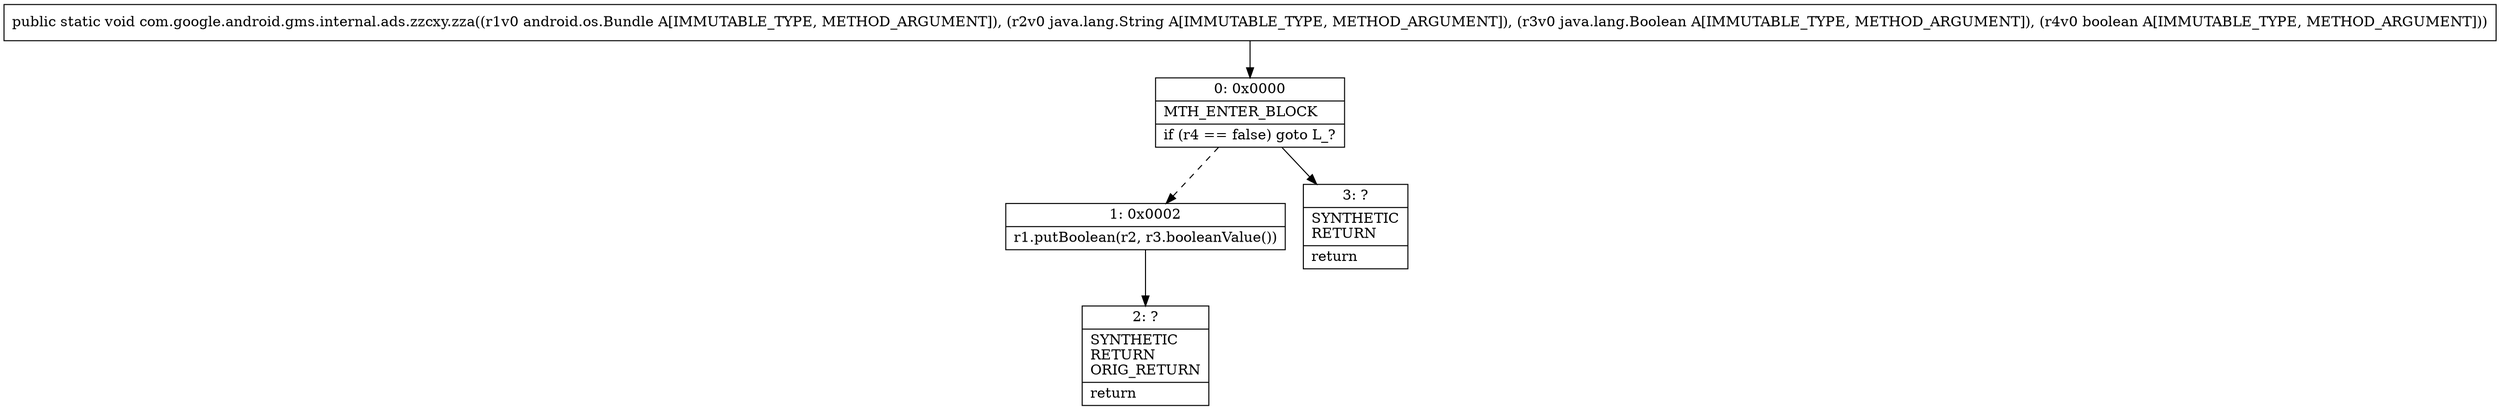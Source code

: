 digraph "CFG forcom.google.android.gms.internal.ads.zzcxy.zza(Landroid\/os\/Bundle;Ljava\/lang\/String;Ljava\/lang\/Boolean;Z)V" {
Node_0 [shape=record,label="{0\:\ 0x0000|MTH_ENTER_BLOCK\l|if (r4 == false) goto L_?\l}"];
Node_1 [shape=record,label="{1\:\ 0x0002|r1.putBoolean(r2, r3.booleanValue())\l}"];
Node_2 [shape=record,label="{2\:\ ?|SYNTHETIC\lRETURN\lORIG_RETURN\l|return\l}"];
Node_3 [shape=record,label="{3\:\ ?|SYNTHETIC\lRETURN\l|return\l}"];
MethodNode[shape=record,label="{public static void com.google.android.gms.internal.ads.zzcxy.zza((r1v0 android.os.Bundle A[IMMUTABLE_TYPE, METHOD_ARGUMENT]), (r2v0 java.lang.String A[IMMUTABLE_TYPE, METHOD_ARGUMENT]), (r3v0 java.lang.Boolean A[IMMUTABLE_TYPE, METHOD_ARGUMENT]), (r4v0 boolean A[IMMUTABLE_TYPE, METHOD_ARGUMENT])) }"];
MethodNode -> Node_0;
Node_0 -> Node_1[style=dashed];
Node_0 -> Node_3;
Node_1 -> Node_2;
}

